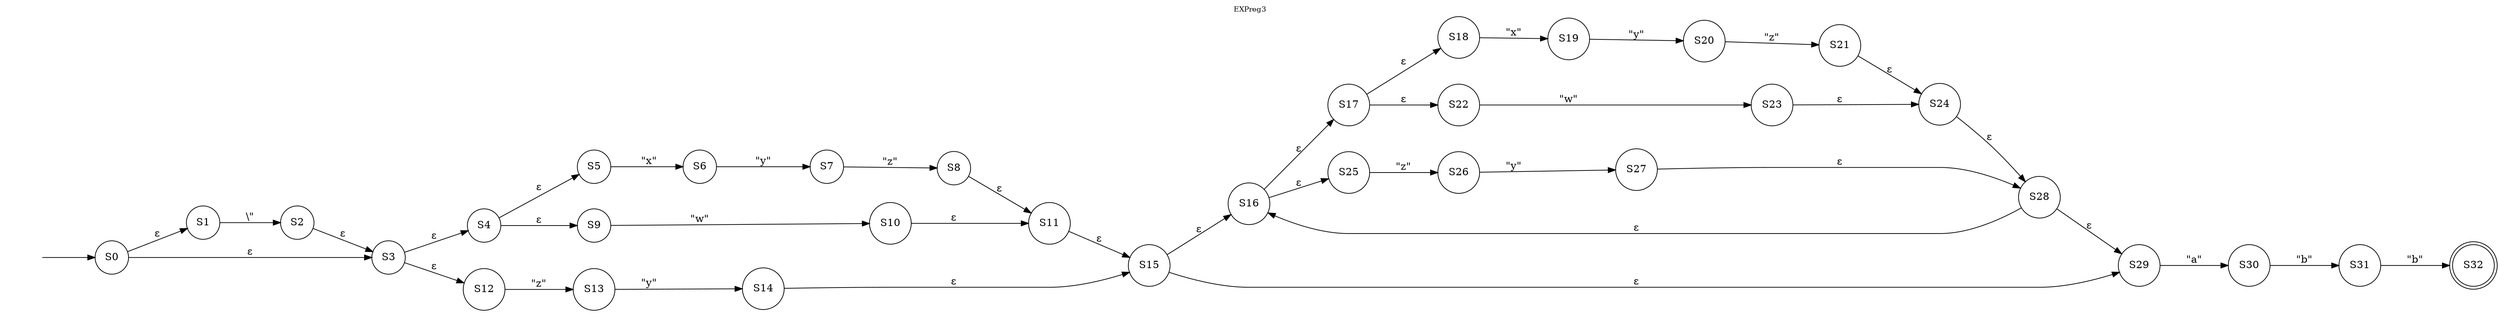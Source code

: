 digraph G{
labelloc="t";
    label="EXPreg3"; graph [nodesep=0.5, ranksep=1, fontsize=10, rankdir=LR];begin[shape=none label=""];
node [shape=doublecircle]; S32;
node[shape=circle]begin->S0; 
node[shape=circle]S0->S1[label="ε"];
S1->S2[label="\\\""];
S2->S3[label="ε"];
S0->S3[label="ε"];
S3->S4[label="ε"];
S4->S5[label="ε"];
S5->S6[label="\"x\""];
S6->S7[label="\"y\""];
S7->S8[label="\"z\""];
S4->S9[label="ε"];
S9->S10[label="\"w\""];
S8->S11[label="ε"];
S10->S11[label="ε"];
S3->S12[label="ε"];
S12->S13[label="\"z\""];
S13->S14[label="\"y\""];
S11->S15[label="ε"];
S14->S15[label="ε"];
S15->S16[label="ε"];
S16->S17[label="ε"];
S17->S18[label="ε"];
S18->S19[label="\"x\""];
S19->S20[label="\"y\""];
S20->S21[label="\"z\""];
S17->S22[label="ε"];
S22->S23[label="\"w\""];
S21->S24[label="ε"];
S23->S24[label="ε"];
S16->S25[label="ε"];
S25->S26[label="\"z\""];
S26->S27[label="\"y\""];
S24->S28[label="ε"];
S27->S28[label="ε"];
S28->S16[label="ε"];
S28->S29[label="ε"];
S15->S29[label="ε"];
S29->S30[label="\"a\""];
S30->S31[label="\"b\""];
S31->S32[label="\"b\""];
}
